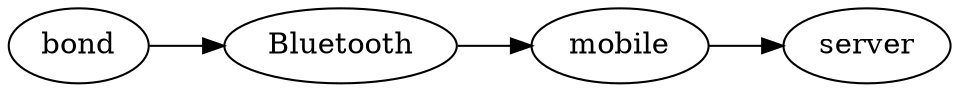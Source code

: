 digraph G {
	rankdir=LR;
	bluetooth [image="bluetooth.png", label="Bluetooth"]
	bond [image="bond.png", label="bond"]
	server [image="server.png", label="server"]
	mobile [image="mobile.png", label="mobile"]

	bond->bluetooth->mobile
	mobile->server;
}